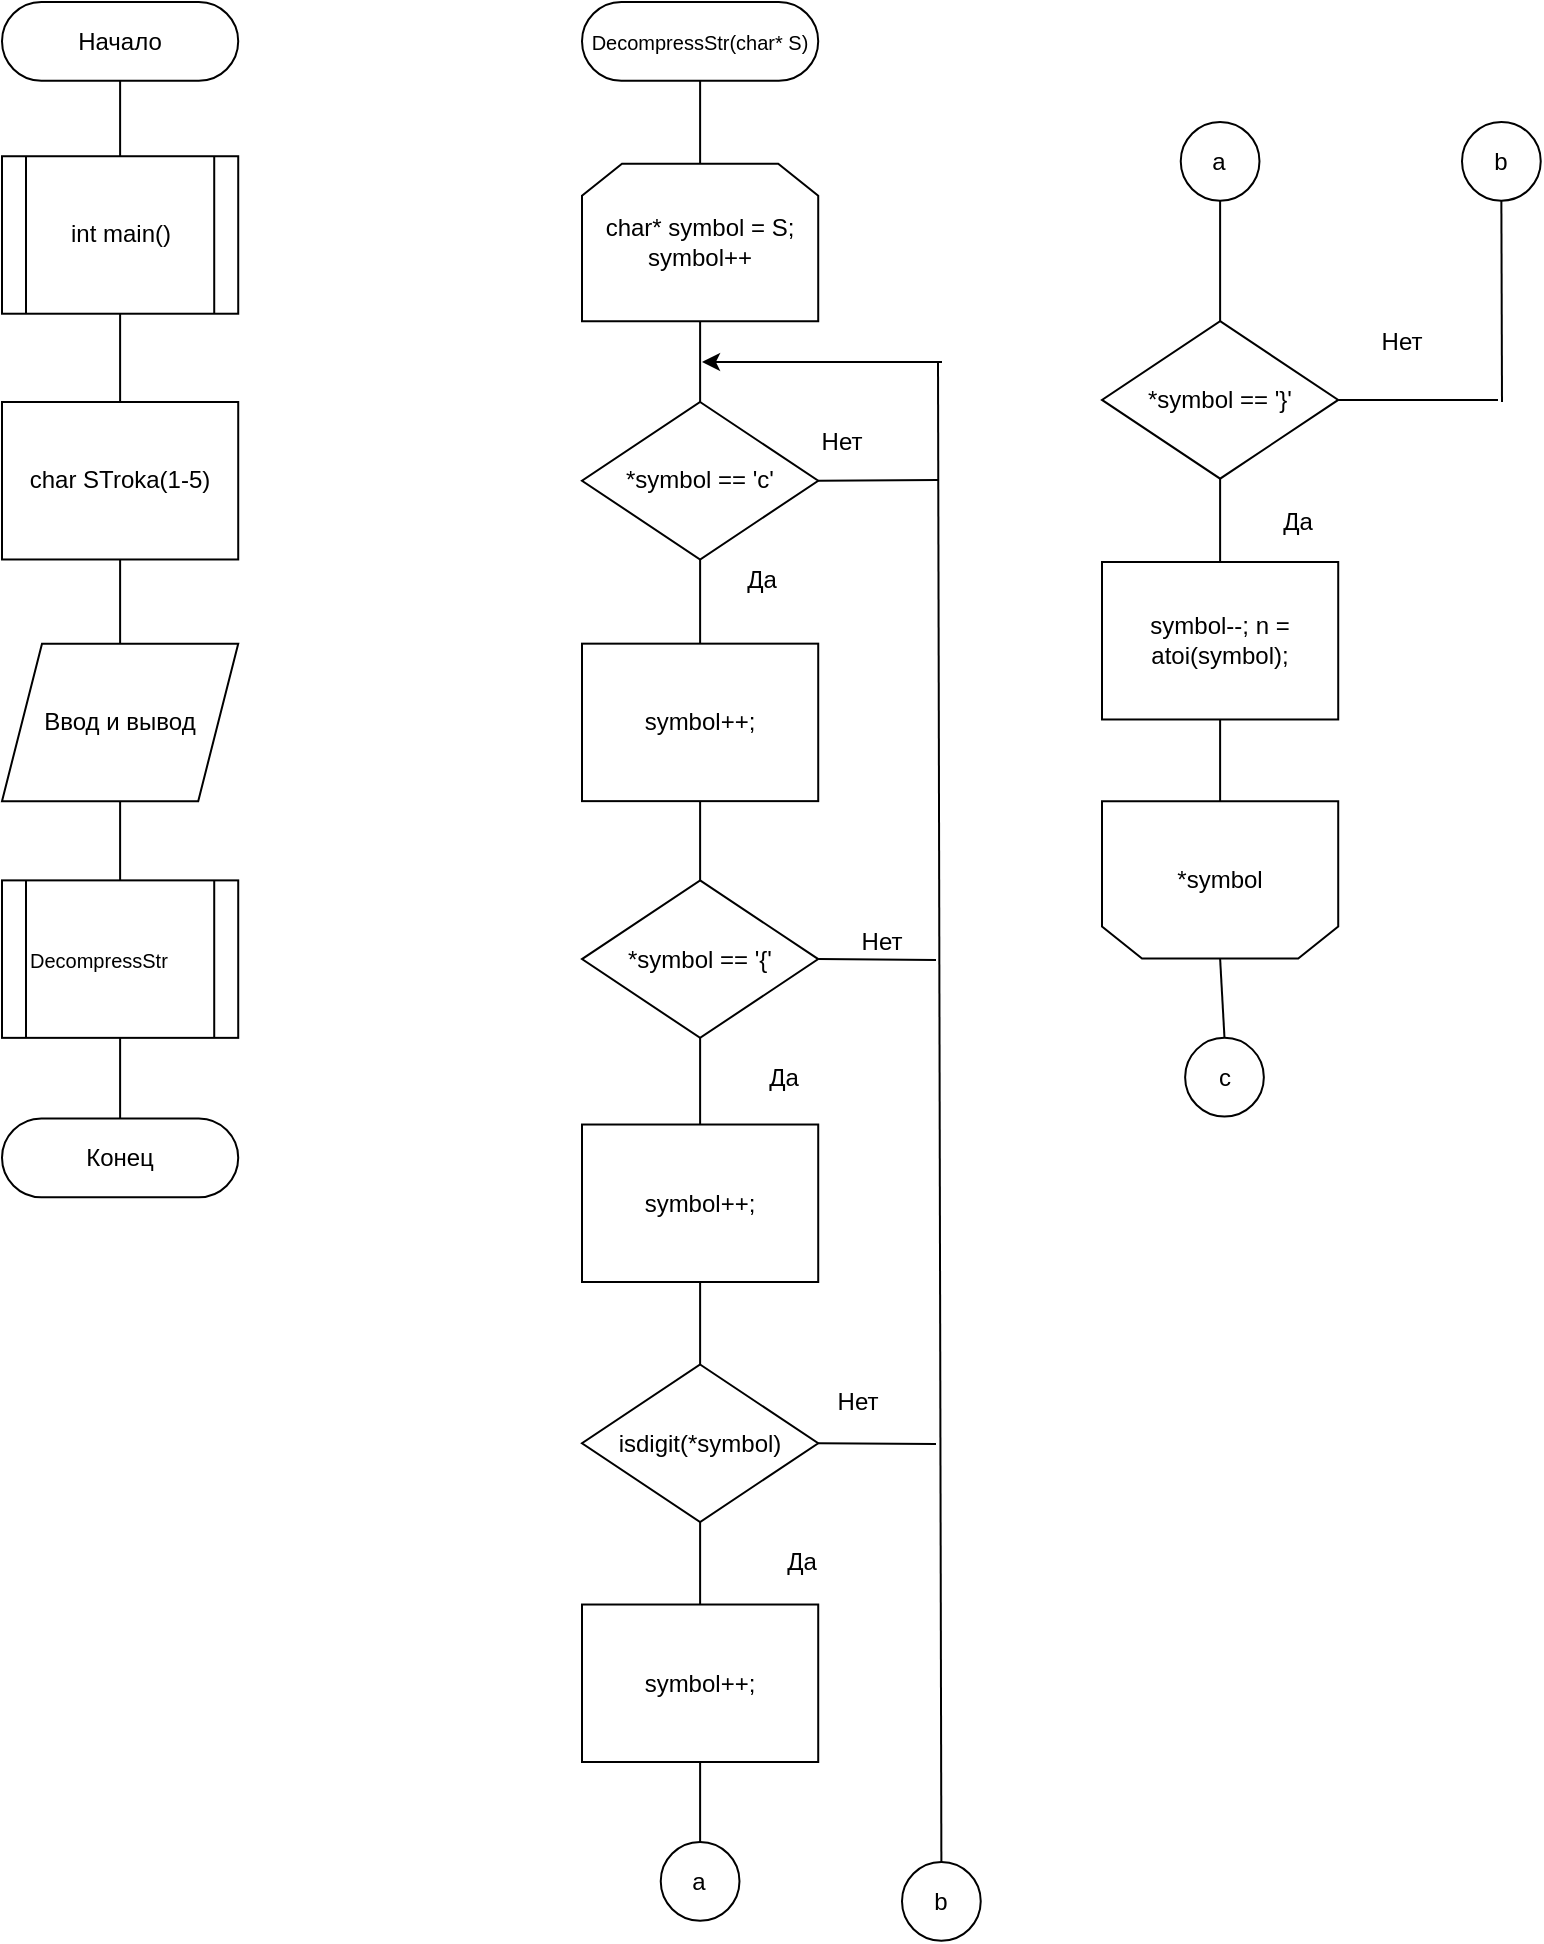 <mxfile version="14.1.8" type="device" pages="2"><diagram id="_dQmf0A7mHWDLDGAvNx4" name="Page-1"><mxGraphModel dx="259" dy="806" grid="1" gridSize="10" guides="1" tooltips="1" connect="1" arrows="1" fold="1" page="1" pageScale="1" pageWidth="827" pageHeight="1169" math="0" shadow="0"><root><mxCell id="0"/><mxCell id="1" parent="0"/><mxCell id="NXM7lhEpZgV6q2Iwx465-6" value="Конец" style="rounded=1;whiteSpace=wrap;html=1;arcSize=50;" parent="1" vertex="1"><mxGeometry x="850" y="558.24" width="118.11" height="39.37" as="geometry"/></mxCell><mxCell id="kLuEVLSj_HPVzrQyvNL9-1" value="Начало" style="rounded=1;whiteSpace=wrap;html=1;arcSize=50;" parent="1" vertex="1"><mxGeometry x="850" width="118.11" height="39.37" as="geometry"/></mxCell><mxCell id="kLuEVLSj_HPVzrQyvNL9-2" value="int main()" style="shape=process;whiteSpace=wrap;html=1;backgroundOutline=1;" parent="1" vertex="1"><mxGeometry x="850" y="77.12" width="118.11" height="78.74" as="geometry"/></mxCell><mxCell id="kLuEVLSj_HPVzrQyvNL9-3" value="char STroka(1-5)" style="rounded=0;whiteSpace=wrap;html=1;" parent="1" vertex="1"><mxGeometry x="850" y="200" width="118.11" height="78.74" as="geometry"/></mxCell><mxCell id="kLuEVLSj_HPVzrQyvNL9-4" value="Ввод и вывод" style="shape=parallelogram;perimeter=parallelogramPerimeter;whiteSpace=wrap;html=1;fixedSize=1;" parent="1" vertex="1"><mxGeometry x="850" y="320.83" width="118.11" height="78.74" as="geometry"/></mxCell><mxCell id="kLuEVLSj_HPVzrQyvNL9-5" value="&lt;div&gt;&lt;span&gt;&lt;font style=&quot;font-size: 10px&quot;&gt;DecompressStr&lt;/font&gt;&lt;/span&gt;&lt;/div&gt;" style="shape=process;whiteSpace=wrap;html=1;backgroundOutline=1;align=left;" parent="1" vertex="1"><mxGeometry x="850" y="439.19" width="118.11" height="78.74" as="geometry"/></mxCell><mxCell id="kLuEVLSj_HPVzrQyvNL9-6" value="symbol++;" style="rounded=0;whiteSpace=wrap;html=1;" parent="1" vertex="1"><mxGeometry x="1140" y="801.26" width="118.11" height="78.74" as="geometry"/></mxCell><mxCell id="kLuEVLSj_HPVzrQyvNL9-7" value="isdigit(*symbol)" style="rhombus;whiteSpace=wrap;html=1;" parent="1" vertex="1"><mxGeometry x="1140" y="681.26" width="118.11" height="78.74" as="geometry"/></mxCell><mxCell id="kLuEVLSj_HPVzrQyvNL9-8" value="symbol++;" style="rounded=0;whiteSpace=wrap;html=1;" parent="1" vertex="1"><mxGeometry x="1140" y="561.26" width="118.11" height="78.74" as="geometry"/></mxCell><mxCell id="kLuEVLSj_HPVzrQyvNL9-9" value="*symbol == '{'" style="rhombus;whiteSpace=wrap;html=1;" parent="1" vertex="1"><mxGeometry x="1140" y="439.19" width="118.11" height="78.74" as="geometry"/></mxCell><mxCell id="kLuEVLSj_HPVzrQyvNL9-10" value="*symbol == 'c'" style="rhombus;whiteSpace=wrap;html=1;" parent="1" vertex="1"><mxGeometry x="1140" y="200" width="118.11" height="78.74" as="geometry"/></mxCell><mxCell id="kLuEVLSj_HPVzrQyvNL9-11" value="symbol++;" style="rounded=0;whiteSpace=wrap;html=1;" parent="1" vertex="1"><mxGeometry x="1140" y="320.83" width="118.11" height="78.74" as="geometry"/></mxCell><mxCell id="kLuEVLSj_HPVzrQyvNL9-12" value="char* symbol = S;&lt;br&gt;symbol++" style="shape=loopLimit;whiteSpace=wrap;html=1;" parent="1" vertex="1"><mxGeometry x="1140" y="80.86" width="118.11" height="78.74" as="geometry"/></mxCell><mxCell id="kLuEVLSj_HPVzrQyvNL9-13" value="&lt;span&gt;&lt;font style=&quot;font-size: 10px&quot;&gt;DecompressStr(char* S)&lt;/font&gt;&lt;/span&gt;" style="rounded=1;whiteSpace=wrap;html=1;arcSize=50;" parent="1" vertex="1"><mxGeometry x="1140" width="118.11" height="39.37" as="geometry"/></mxCell><mxCell id="kLuEVLSj_HPVzrQyvNL9-14" value="*symbol == '}'" style="rhombus;whiteSpace=wrap;html=1;" parent="1" vertex="1"><mxGeometry x="1400" y="159.6" width="118.11" height="78.74" as="geometry"/></mxCell><mxCell id="kLuEVLSj_HPVzrQyvNL9-15" value="symbol--;&#9;&#9;&#9;&#9;&#9;&#9;&#9;n = atoi(symbol);" style="rounded=0;whiteSpace=wrap;html=1;" parent="1" vertex="1"><mxGeometry x="1400" y="280" width="118.11" height="78.74" as="geometry"/></mxCell><mxCell id="kLuEVLSj_HPVzrQyvNL9-16" value="*symbol" style="shape=loopLimit;whiteSpace=wrap;html=1;direction=west;" parent="1" vertex="1"><mxGeometry x="1400" y="399.57" width="118.11" height="78.74" as="geometry"/></mxCell><mxCell id="kLuEVLSj_HPVzrQyvNL9-17" value="a" style="ellipse;whiteSpace=wrap;html=1;" parent="1" vertex="1"><mxGeometry x="1179.37" y="920" width="39.37" height="39.37" as="geometry"/></mxCell><mxCell id="kLuEVLSj_HPVzrQyvNL9-20" value="b" style="ellipse;whiteSpace=wrap;html=1;" parent="1" vertex="1"><mxGeometry x="1580" y="60.0" width="39.37" height="39.37" as="geometry"/></mxCell><mxCell id="kLuEVLSj_HPVzrQyvNL9-21" value="" style="endArrow=none;html=1;entryX=0.5;entryY=1;entryDx=0;entryDy=0;exitX=0.5;exitY=0;exitDx=0;exitDy=0;" parent="1" source="kLuEVLSj_HPVzrQyvNL9-2" target="kLuEVLSj_HPVzrQyvNL9-1" edge="1"><mxGeometry width="50" height="50" relative="1" as="geometry"><mxPoint x="1120" y="280" as="sourcePoint"/><mxPoint x="1170" y="230" as="targetPoint"/></mxGeometry></mxCell><mxCell id="kLuEVLSj_HPVzrQyvNL9-22" value="" style="endArrow=none;html=1;entryX=0.5;entryY=1;entryDx=0;entryDy=0;exitX=0.5;exitY=0;exitDx=0;exitDy=0;" parent="1" source="kLuEVLSj_HPVzrQyvNL9-3" target="kLuEVLSj_HPVzrQyvNL9-2" edge="1"><mxGeometry width="50" height="50" relative="1" as="geometry"><mxPoint x="1120" y="280" as="sourcePoint"/><mxPoint x="1170" y="230" as="targetPoint"/></mxGeometry></mxCell><mxCell id="kLuEVLSj_HPVzrQyvNL9-23" value="" style="endArrow=none;html=1;entryX=0.5;entryY=1;entryDx=0;entryDy=0;exitX=0.5;exitY=0;exitDx=0;exitDy=0;" parent="1" source="kLuEVLSj_HPVzrQyvNL9-4" target="kLuEVLSj_HPVzrQyvNL9-3" edge="1"><mxGeometry width="50" height="50" relative="1" as="geometry"><mxPoint x="1120" y="280" as="sourcePoint"/><mxPoint x="1170" y="230" as="targetPoint"/></mxGeometry></mxCell><mxCell id="kLuEVLSj_HPVzrQyvNL9-24" value="" style="endArrow=none;html=1;entryX=0.5;entryY=1;entryDx=0;entryDy=0;exitX=0.5;exitY=0;exitDx=0;exitDy=0;" parent="1" source="kLuEVLSj_HPVzrQyvNL9-5" target="kLuEVLSj_HPVzrQyvNL9-4" edge="1"><mxGeometry width="50" height="50" relative="1" as="geometry"><mxPoint x="1120" y="280" as="sourcePoint"/><mxPoint x="1170" y="230" as="targetPoint"/></mxGeometry></mxCell><mxCell id="kLuEVLSj_HPVzrQyvNL9-25" value="" style="endArrow=none;html=1;entryX=0.5;entryY=1;entryDx=0;entryDy=0;exitX=0.5;exitY=0;exitDx=0;exitDy=0;" parent="1" source="NXM7lhEpZgV6q2Iwx465-6" target="kLuEVLSj_HPVzrQyvNL9-5" edge="1"><mxGeometry width="50" height="50" relative="1" as="geometry"><mxPoint x="1120" y="280" as="sourcePoint"/><mxPoint x="1170" y="230" as="targetPoint"/></mxGeometry></mxCell><mxCell id="kLuEVLSj_HPVzrQyvNL9-27" value="" style="endArrow=none;html=1;entryX=0.5;entryY=1;entryDx=0;entryDy=0;exitX=0.5;exitY=0;exitDx=0;exitDy=0;" parent="1" source="kLuEVLSj_HPVzrQyvNL9-12" target="kLuEVLSj_HPVzrQyvNL9-13" edge="1"><mxGeometry width="50" height="50" relative="1" as="geometry"><mxPoint x="1120" y="280" as="sourcePoint"/><mxPoint x="1170" y="230" as="targetPoint"/></mxGeometry></mxCell><mxCell id="kLuEVLSj_HPVzrQyvNL9-28" value="" style="endArrow=none;html=1;entryX=0.5;entryY=1;entryDx=0;entryDy=0;exitX=0.5;exitY=0;exitDx=0;exitDy=0;" parent="1" source="kLuEVLSj_HPVzrQyvNL9-10" target="kLuEVLSj_HPVzrQyvNL9-12" edge="1"><mxGeometry width="50" height="50" relative="1" as="geometry"><mxPoint x="1120" y="280" as="sourcePoint"/><mxPoint x="1170" y="230" as="targetPoint"/></mxGeometry></mxCell><mxCell id="kLuEVLSj_HPVzrQyvNL9-29" value="" style="endArrow=none;html=1;entryX=0.5;entryY=1;entryDx=0;entryDy=0;exitX=0.5;exitY=0;exitDx=0;exitDy=0;" parent="1" source="kLuEVLSj_HPVzrQyvNL9-11" target="kLuEVLSj_HPVzrQyvNL9-10" edge="1"><mxGeometry width="50" height="50" relative="1" as="geometry"><mxPoint x="1120" y="280" as="sourcePoint"/><mxPoint x="1170" y="230" as="targetPoint"/></mxGeometry></mxCell><mxCell id="kLuEVLSj_HPVzrQyvNL9-30" value="" style="endArrow=none;html=1;entryX=0.5;entryY=1;entryDx=0;entryDy=0;exitX=0.5;exitY=0;exitDx=0;exitDy=0;" parent="1" source="kLuEVLSj_HPVzrQyvNL9-9" target="kLuEVLSj_HPVzrQyvNL9-11" edge="1"><mxGeometry width="50" height="50" relative="1" as="geometry"><mxPoint x="1120" y="280" as="sourcePoint"/><mxPoint x="1170" y="230" as="targetPoint"/></mxGeometry></mxCell><mxCell id="kLuEVLSj_HPVzrQyvNL9-31" value="" style="endArrow=none;html=1;entryX=0.5;entryY=1;entryDx=0;entryDy=0;exitX=0.5;exitY=0;exitDx=0;exitDy=0;" parent="1" source="kLuEVLSj_HPVzrQyvNL9-8" target="kLuEVLSj_HPVzrQyvNL9-9" edge="1"><mxGeometry width="50" height="50" relative="1" as="geometry"><mxPoint x="1120" y="280" as="sourcePoint"/><mxPoint x="1170" y="230" as="targetPoint"/></mxGeometry></mxCell><mxCell id="kLuEVLSj_HPVzrQyvNL9-32" value="" style="endArrow=none;html=1;entryX=0.5;entryY=1;entryDx=0;entryDy=0;exitX=0.5;exitY=0;exitDx=0;exitDy=0;" parent="1" source="kLuEVLSj_HPVzrQyvNL9-7" target="kLuEVLSj_HPVzrQyvNL9-8" edge="1"><mxGeometry width="50" height="50" relative="1" as="geometry"><mxPoint x="1120" y="380" as="sourcePoint"/><mxPoint x="1170" y="330" as="targetPoint"/></mxGeometry></mxCell><mxCell id="kLuEVLSj_HPVzrQyvNL9-33" value="" style="endArrow=none;html=1;entryX=0.5;entryY=1;entryDx=0;entryDy=0;exitX=0.5;exitY=0;exitDx=0;exitDy=0;" parent="1" source="kLuEVLSj_HPVzrQyvNL9-6" target="kLuEVLSj_HPVzrQyvNL9-7" edge="1"><mxGeometry width="50" height="50" relative="1" as="geometry"><mxPoint x="1120" y="380" as="sourcePoint"/><mxPoint x="1170" y="330" as="targetPoint"/></mxGeometry></mxCell><mxCell id="kLuEVLSj_HPVzrQyvNL9-34" value="" style="endArrow=none;html=1;entryX=0.5;entryY=1;entryDx=0;entryDy=0;exitX=0.5;exitY=0;exitDx=0;exitDy=0;" parent="1" source="kLuEVLSj_HPVzrQyvNL9-17" target="kLuEVLSj_HPVzrQyvNL9-6" edge="1"><mxGeometry width="50" height="50" relative="1" as="geometry"><mxPoint x="1120" y="380" as="sourcePoint"/><mxPoint x="1170" y="330" as="targetPoint"/></mxGeometry></mxCell><mxCell id="kLuEVLSj_HPVzrQyvNL9-35" value="b" style="ellipse;whiteSpace=wrap;html=1;" parent="1" vertex="1"><mxGeometry x="1300" y="930" width="39.37" height="39.37" as="geometry"/></mxCell><mxCell id="kLuEVLSj_HPVzrQyvNL9-36" value="" style="endArrow=none;html=1;exitX=0.5;exitY=0;exitDx=0;exitDy=0;" parent="1" source="kLuEVLSj_HPVzrQyvNL9-35" edge="1"><mxGeometry width="50" height="50" relative="1" as="geometry"><mxPoint x="1160" y="380" as="sourcePoint"/><mxPoint x="1318" y="180" as="targetPoint"/></mxGeometry></mxCell><mxCell id="kLuEVLSj_HPVzrQyvNL9-38" value="" style="endArrow=none;html=1;exitX=1;exitY=0.5;exitDx=0;exitDy=0;" parent="1" source="kLuEVLSj_HPVzrQyvNL9-10" edge="1"><mxGeometry width="50" height="50" relative="1" as="geometry"><mxPoint x="1300" y="350" as="sourcePoint"/><mxPoint x="1318" y="239" as="targetPoint"/></mxGeometry></mxCell><mxCell id="kLuEVLSj_HPVzrQyvNL9-39" value="" style="endArrow=none;html=1;exitX=1;exitY=0.5;exitDx=0;exitDy=0;" parent="1" source="kLuEVLSj_HPVzrQyvNL9-9" edge="1"><mxGeometry width="50" height="50" relative="1" as="geometry"><mxPoint x="1300" y="350" as="sourcePoint"/><mxPoint x="1317" y="479" as="targetPoint"/></mxGeometry></mxCell><mxCell id="kLuEVLSj_HPVzrQyvNL9-40" value="" style="endArrow=none;html=1;exitX=1;exitY=0.5;exitDx=0;exitDy=0;" parent="1" source="kLuEVLSj_HPVzrQyvNL9-7" edge="1"><mxGeometry width="50" height="50" relative="1" as="geometry"><mxPoint x="1300" y="350" as="sourcePoint"/><mxPoint x="1317" y="721" as="targetPoint"/></mxGeometry></mxCell><mxCell id="kLuEVLSj_HPVzrQyvNL9-49" value="" style="endArrow=none;html=1;entryX=0.5;entryY=1;entryDx=0;entryDy=0;exitX=0.5;exitY=0;exitDx=0;exitDy=0;" parent="1" source="kLuEVLSj_HPVzrQyvNL9-15" target="kLuEVLSj_HPVzrQyvNL9-14" edge="1"><mxGeometry width="50" height="50" relative="1" as="geometry"><mxPoint x="1220" y="150" as="sourcePoint"/><mxPoint x="1270" y="100" as="targetPoint"/></mxGeometry></mxCell><mxCell id="kLuEVLSj_HPVzrQyvNL9-50" value="" style="endArrow=none;html=1;entryX=0.5;entryY=1;entryDx=0;entryDy=0;exitX=0.5;exitY=1;exitDx=0;exitDy=0;" parent="1" source="kLuEVLSj_HPVzrQyvNL9-16" target="kLuEVLSj_HPVzrQyvNL9-15" edge="1"><mxGeometry width="50" height="50" relative="1" as="geometry"><mxPoint x="1220" y="150" as="sourcePoint"/><mxPoint x="1270" y="100" as="targetPoint"/></mxGeometry></mxCell><mxCell id="kLuEVLSj_HPVzrQyvNL9-51" value="" style="endArrow=none;html=1;entryX=0.5;entryY=1;entryDx=0;entryDy=0;" parent="1" target="kLuEVLSj_HPVzrQyvNL9-20" edge="1"><mxGeometry width="50" height="50" relative="1" as="geometry"><mxPoint x="1600" y="200" as="sourcePoint"/><mxPoint x="1270" y="100" as="targetPoint"/></mxGeometry></mxCell><mxCell id="kLuEVLSj_HPVzrQyvNL9-52" value="" style="endArrow=none;html=1;exitX=1;exitY=0.5;exitDx=0;exitDy=0;" parent="1" source="kLuEVLSj_HPVzrQyvNL9-14" edge="1"><mxGeometry width="50" height="50" relative="1" as="geometry"><mxPoint x="1220" y="150" as="sourcePoint"/><mxPoint x="1598" y="199" as="targetPoint"/></mxGeometry></mxCell><mxCell id="kLuEVLSj_HPVzrQyvNL9-56" value="с" style="ellipse;whiteSpace=wrap;html=1;" parent="1" vertex="1"><mxGeometry x="1441.56" y="517.93" width="39.37" height="39.37" as="geometry"/></mxCell><mxCell id="kLuEVLSj_HPVzrQyvNL9-57" value="" style="endArrow=none;html=1;entryX=0.5;entryY=0;entryDx=0;entryDy=0;exitX=0.5;exitY=0;exitDx=0;exitDy=0;" parent="1" source="kLuEVLSj_HPVzrQyvNL9-56" target="kLuEVLSj_HPVzrQyvNL9-16" edge="1"><mxGeometry width="50" height="50" relative="1" as="geometry"><mxPoint x="1210" y="240" as="sourcePoint"/><mxPoint x="1260" y="190" as="targetPoint"/></mxGeometry></mxCell><mxCell id="FjDqUfyqFRRzWOvMmXdj-3" value="a" style="ellipse;whiteSpace=wrap;html=1;" parent="1" vertex="1"><mxGeometry x="1439.37" y="60" width="39.37" height="39.37" as="geometry"/></mxCell><mxCell id="wJPBZLswnOrQYZ6R6QK6-5" value="" style="endArrow=none;html=1;entryX=0.5;entryY=1;entryDx=0;entryDy=0;exitX=0.5;exitY=0;exitDx=0;exitDy=0;" edge="1" parent="1" source="kLuEVLSj_HPVzrQyvNL9-14" target="FjDqUfyqFRRzWOvMmXdj-3"><mxGeometry width="50" height="50" relative="1" as="geometry"><mxPoint x="1210" y="340" as="sourcePoint"/><mxPoint x="1260" y="290" as="targetPoint"/></mxGeometry></mxCell><mxCell id="wJPBZLswnOrQYZ6R6QK6-6" value="" style="endArrow=classic;html=1;" edge="1" parent="1"><mxGeometry width="50" height="50" relative="1" as="geometry"><mxPoint x="1320" y="180" as="sourcePoint"/><mxPoint x="1200" y="180" as="targetPoint"/></mxGeometry></mxCell><mxCell id="wJPBZLswnOrQYZ6R6QK6-7" value="Нет" style="text;html=1;strokeColor=none;fillColor=none;align=center;verticalAlign=middle;whiteSpace=wrap;rounded=0;" vertex="1" parent="1"><mxGeometry x="1250" y="210" width="40" height="20" as="geometry"/></mxCell><mxCell id="wJPBZLswnOrQYZ6R6QK6-8" value="Да" style="text;html=1;strokeColor=none;fillColor=none;align=center;verticalAlign=middle;whiteSpace=wrap;rounded=0;" vertex="1" parent="1"><mxGeometry x="1210" y="278.74" width="40" height="20" as="geometry"/></mxCell><mxCell id="wJPBZLswnOrQYZ6R6QK6-9" value="Нет" style="text;html=1;strokeColor=none;fillColor=none;align=center;verticalAlign=middle;whiteSpace=wrap;rounded=0;" vertex="1" parent="1"><mxGeometry x="1270" y="460" width="40" height="20" as="geometry"/></mxCell><mxCell id="wJPBZLswnOrQYZ6R6QK6-10" value="Нет" style="text;html=1;strokeColor=none;fillColor=none;align=center;verticalAlign=middle;whiteSpace=wrap;rounded=0;" vertex="1" parent="1"><mxGeometry x="1258.11" y="690" width="40" height="20" as="geometry"/></mxCell><mxCell id="wJPBZLswnOrQYZ6R6QK6-11" value="Нет" style="text;html=1;strokeColor=none;fillColor=none;align=center;verticalAlign=middle;whiteSpace=wrap;rounded=0;" vertex="1" parent="1"><mxGeometry x="1530" y="160" width="40" height="20" as="geometry"/></mxCell><mxCell id="wJPBZLswnOrQYZ6R6QK6-12" value="Да" style="text;html=1;strokeColor=none;fillColor=none;align=center;verticalAlign=middle;whiteSpace=wrap;rounded=0;" vertex="1" parent="1"><mxGeometry x="1221" y="527.61" width="40" height="20" as="geometry"/></mxCell><mxCell id="wJPBZLswnOrQYZ6R6QK6-13" value="Да" style="text;html=1;strokeColor=none;fillColor=none;align=center;verticalAlign=middle;whiteSpace=wrap;rounded=0;" vertex="1" parent="1"><mxGeometry x="1230" y="770" width="40" height="20" as="geometry"/></mxCell><mxCell id="wJPBZLswnOrQYZ6R6QK6-14" value="Да" style="text;html=1;strokeColor=none;fillColor=none;align=center;verticalAlign=middle;whiteSpace=wrap;rounded=0;" vertex="1" parent="1"><mxGeometry x="1478.11" y="250" width="40" height="20" as="geometry"/></mxCell></root></mxGraphModel></diagram><diagram id="QV7oyelMJ2NbqiU6UJFp" name="Page-2"><mxGraphModel dx="1086" dy="806" grid="1" gridSize="10" guides="1" tooltips="1" connect="1" arrows="1" fold="1" page="1" pageScale="1" pageWidth="827" pageHeight="1169" math="0" shadow="0"><root><mxCell id="7NQNNMh8XC3sq83UF-69-0"/><mxCell id="7NQNNMh8XC3sq83UF-69-1" parent="7NQNNMh8XC3sq83UF-69-0"/><mxCell id="7NQNNMh8XC3sq83UF-69-3" value="char* sym = S&lt;br&gt;sym++;" style="shape=loopLimit;whiteSpace=wrap;html=1;" parent="7NQNNMh8XC3sq83UF-69-1" vertex="1"><mxGeometry x="370.5" y="90" width="101" height="45" as="geometry"/></mxCell><mxCell id="7NQNNMh8XC3sq83UF-69-8" value="c" style="ellipse;whiteSpace=wrap;html=1;aspect=fixed;" parent="7NQNNMh8XC3sq83UF-69-1" vertex="1"><mxGeometry x="401.32" y="10" width="39.37" height="39.37" as="geometry"/></mxCell><mxCell id="7NQNNMh8XC3sq83UF-69-10" value="i = 0; i++" style="shape=loopLimit;whiteSpace=wrap;html=1;" parent="7NQNNMh8XC3sq83UF-69-1" vertex="1"><mxGeometry x="541.44" y="360" width="118.11" height="78.74" as="geometry"/></mxCell><mxCell id="7NQNNMh8XC3sq83UF-69-14" value="cout &lt;&lt; &quot;c&quot;;" style="shape=parallelogram;perimeter=parallelogramPerimeter;whiteSpace=wrap;html=1;fixedSize=1;" parent="7NQNNMh8XC3sq83UF-69-1" vertex="1"><mxGeometry x="541.44" y="480" width="118.11" height="78.74" as="geometry"/></mxCell><mxCell id="7NQNNMh8XC3sq83UF-69-26" value="Конец" style="rounded=1;whiteSpace=wrap;html=1;arcSize=50;" parent="7NQNNMh8XC3sq83UF-69-1" vertex="1"><mxGeometry x="354" y="1000" width="118.11" height="39.37" as="geometry"/></mxCell><mxCell id="T7vE4H0VOnqLdEIjFCZE-1" value="" style="endArrow=none;html=1;entryX=0.5;entryY=1;entryDx=0;entryDy=0;exitX=0.5;exitY=0;exitDx=0;exitDy=0;" parent="7NQNNMh8XC3sq83UF-69-1" target="7NQNNMh8XC3sq83UF-69-3" edge="1"><mxGeometry width="50" height="50" relative="1" as="geometry"><mxPoint x="421" y="160" as="sourcePoint"/><mxPoint x="610" y="400" as="targetPoint"/></mxGeometry></mxCell><mxCell id="xFyE3mefbSpGtNMnhF4E-0" value="char* sym = S&lt;br&gt;sym++;" style="shape=loopLimit;whiteSpace=wrap;html=1;" vertex="1" parent="7NQNNMh8XC3sq83UF-69-1"><mxGeometry x="361.95" y="90" width="118.11" height="78.74" as="geometry"/></mxCell><mxCell id="xFyE3mefbSpGtNMnhF4E-1" value="*sym == 'c'" style="rhombus;whiteSpace=wrap;html=1;" vertex="1" parent="7NQNNMh8XC3sq83UF-69-1"><mxGeometry x="361.95" y="220" width="118.11" height="78.74" as="geometry"/></mxCell><mxCell id="xFyE3mefbSpGtNMnhF4E-2" value="cout &lt;&lt; *sym;" style="shape=parallelogram;perimeter=parallelogramPerimeter;whiteSpace=wrap;html=1;fixedSize=1;" vertex="1" parent="7NQNNMh8XC3sq83UF-69-1"><mxGeometry x="180" y="545" width="118.11" height="78.74" as="geometry"/></mxCell><mxCell id="xFyE3mefbSpGtNMnhF4E-3" value="*sym" style="shape=loopLimit;whiteSpace=wrap;html=1;direction=west;" vertex="1" parent="7NQNNMh8XC3sq83UF-69-1"><mxGeometry x="354" y="881.26" width="118.11" height="78.74" as="geometry"/></mxCell><mxCell id="xFyE3mefbSpGtNMnhF4E-4" value="sym = sym + 3;" style="rounded=0;whiteSpace=wrap;html=1;" vertex="1" parent="7NQNNMh8XC3sq83UF-69-1"><mxGeometry x="541.44" y="720" width="118.11" height="78.74" as="geometry"/></mxCell><mxCell id="xFyE3mefbSpGtNMnhF4E-5" value="&#10;&#10;&lt;span style=&quot;color: rgb(0, 0, 0); font-family: helvetica; font-size: 12px; font-style: normal; font-weight: 400; letter-spacing: normal; text-align: center; text-indent: 0px; text-transform: none; word-spacing: 0px; background-color: rgb(248, 249, 250); display: inline; float: none;&quot;&gt;i &amp;lt; n&lt;/span&gt;&#10;&#10;" style="shape=loopLimit;whiteSpace=wrap;html=1;direction=west;" vertex="1" parent="7NQNNMh8XC3sq83UF-69-1"><mxGeometry x="541.44" y="600" width="118.11" height="78.74" as="geometry"/></mxCell><mxCell id="xFyE3mefbSpGtNMnhF4E-6" value="" style="endArrow=none;html=1;entryX=0.5;entryY=1;entryDx=0;entryDy=0;exitX=0.5;exitY=0;exitDx=0;exitDy=0;" edge="1" parent="7NQNNMh8XC3sq83UF-69-1" source="xFyE3mefbSpGtNMnhF4E-0" target="7NQNNMh8XC3sq83UF-69-8"><mxGeometry width="50" height="50" relative="1" as="geometry"><mxPoint x="390" y="240" as="sourcePoint"/><mxPoint x="440" y="190" as="targetPoint"/></mxGeometry></mxCell><mxCell id="xFyE3mefbSpGtNMnhF4E-7" value="" style="endArrow=none;html=1;entryX=0.5;entryY=1;entryDx=0;entryDy=0;exitX=0.5;exitY=0;exitDx=0;exitDy=0;" edge="1" parent="7NQNNMh8XC3sq83UF-69-1" source="xFyE3mefbSpGtNMnhF4E-1" target="xFyE3mefbSpGtNMnhF4E-0"><mxGeometry width="50" height="50" relative="1" as="geometry"><mxPoint x="390" y="240" as="sourcePoint"/><mxPoint x="440" y="190" as="targetPoint"/></mxGeometry></mxCell><mxCell id="xFyE3mefbSpGtNMnhF4E-8" value="" style="endArrow=none;html=1;entryX=0.5;entryY=1;entryDx=0;entryDy=0;" edge="1" parent="7NQNNMh8XC3sq83UF-69-1" target="xFyE3mefbSpGtNMnhF4E-1"><mxGeometry width="50" height="50" relative="1" as="geometry"><mxPoint x="421" y="320" as="sourcePoint"/><mxPoint x="440" y="290" as="targetPoint"/></mxGeometry></mxCell><mxCell id="xFyE3mefbSpGtNMnhF4E-9" value="" style="endArrow=none;html=1;" edge="1" parent="7NQNNMh8XC3sq83UF-69-1"><mxGeometry width="50" height="50" relative="1" as="geometry"><mxPoint x="240" y="320" as="sourcePoint"/><mxPoint x="600" y="320" as="targetPoint"/></mxGeometry></mxCell><mxCell id="xFyE3mefbSpGtNMnhF4E-10" value="" style="endArrow=none;html=1;exitX=0.5;exitY=0;exitDx=0;exitDy=0;" edge="1" parent="7NQNNMh8XC3sq83UF-69-1" source="7NQNNMh8XC3sq83UF-69-10"><mxGeometry width="50" height="50" relative="1" as="geometry"><mxPoint x="390" y="340" as="sourcePoint"/><mxPoint x="600" y="320" as="targetPoint"/></mxGeometry></mxCell><mxCell id="xFyE3mefbSpGtNMnhF4E-11" value="" style="endArrow=none;html=1;exitX=0.5;exitY=0;exitDx=0;exitDy=0;" edge="1" parent="7NQNNMh8XC3sq83UF-69-1" source="xFyE3mefbSpGtNMnhF4E-2"><mxGeometry width="50" height="50" relative="1" as="geometry"><mxPoint x="390" y="340" as="sourcePoint"/><mxPoint x="240" y="320" as="targetPoint"/></mxGeometry></mxCell><mxCell id="xFyE3mefbSpGtNMnhF4E-12" value="" style="endArrow=none;html=1;exitX=0.5;exitY=0;exitDx=0;exitDy=0;" edge="1" parent="7NQNNMh8XC3sq83UF-69-1" source="7NQNNMh8XC3sq83UF-69-14"><mxGeometry width="50" height="50" relative="1" as="geometry"><mxPoint x="390" y="640" as="sourcePoint"/><mxPoint x="600" y="440" as="targetPoint"/></mxGeometry></mxCell><mxCell id="xFyE3mefbSpGtNMnhF4E-13" value="" style="endArrow=none;html=1;entryX=0.5;entryY=1;entryDx=0;entryDy=0;exitX=0.5;exitY=1;exitDx=0;exitDy=0;" edge="1" parent="7NQNNMh8XC3sq83UF-69-1" source="xFyE3mefbSpGtNMnhF4E-5" target="7NQNNMh8XC3sq83UF-69-14"><mxGeometry width="50" height="50" relative="1" as="geometry"><mxPoint x="390" y="640" as="sourcePoint"/><mxPoint x="440" y="590" as="targetPoint"/></mxGeometry></mxCell><mxCell id="xFyE3mefbSpGtNMnhF4E-14" value="" style="endArrow=none;html=1;entryX=0.5;entryY=0;entryDx=0;entryDy=0;exitX=0.5;exitY=0;exitDx=0;exitDy=0;" edge="1" parent="7NQNNMh8XC3sq83UF-69-1" source="xFyE3mefbSpGtNMnhF4E-4" target="xFyE3mefbSpGtNMnhF4E-5"><mxGeometry width="50" height="50" relative="1" as="geometry"><mxPoint x="390" y="640" as="sourcePoint"/><mxPoint x="440" y="590" as="targetPoint"/></mxGeometry></mxCell><mxCell id="xFyE3mefbSpGtNMnhF4E-15" value="" style="endArrow=none;html=1;entryX=0.5;entryY=1;entryDx=0;entryDy=0;" edge="1" parent="7NQNNMh8XC3sq83UF-69-1" target="xFyE3mefbSpGtNMnhF4E-4"><mxGeometry width="50" height="50" relative="1" as="geometry"><mxPoint x="600" y="840" as="sourcePoint"/><mxPoint x="440" y="590" as="targetPoint"/></mxGeometry></mxCell><mxCell id="xFyE3mefbSpGtNMnhF4E-16" value="" style="endArrow=none;html=1;entryX=0.5;entryY=1;entryDx=0;entryDy=0;" edge="1" parent="7NQNNMh8XC3sq83UF-69-1" target="xFyE3mefbSpGtNMnhF4E-2"><mxGeometry width="50" height="50" relative="1" as="geometry"><mxPoint x="239" y="840" as="sourcePoint"/><mxPoint x="440" y="690" as="targetPoint"/></mxGeometry></mxCell><mxCell id="xFyE3mefbSpGtNMnhF4E-17" value="" style="endArrow=none;html=1;" edge="1" parent="7NQNNMh8XC3sq83UF-69-1"><mxGeometry width="50" height="50" relative="1" as="geometry"><mxPoint x="240" y="840" as="sourcePoint"/><mxPoint x="600" y="840" as="targetPoint"/></mxGeometry></mxCell><mxCell id="xFyE3mefbSpGtNMnhF4E-18" value="" style="endArrow=none;html=1;entryX=0.5;entryY=1;entryDx=0;entryDy=0;" edge="1" parent="7NQNNMh8XC3sq83UF-69-1" target="xFyE3mefbSpGtNMnhF4E-3"><mxGeometry width="50" height="50" relative="1" as="geometry"><mxPoint x="413" y="840" as="sourcePoint"/><mxPoint x="440" y="690" as="targetPoint"/></mxGeometry></mxCell><mxCell id="xFyE3mefbSpGtNMnhF4E-19" value="" style="endArrow=none;html=1;entryX=0.5;entryY=0;entryDx=0;entryDy=0;exitX=0.5;exitY=0;exitDx=0;exitDy=0;" edge="1" parent="7NQNNMh8XC3sq83UF-69-1" source="7NQNNMh8XC3sq83UF-69-26" target="xFyE3mefbSpGtNMnhF4E-3"><mxGeometry width="50" height="50" relative="1" as="geometry"><mxPoint x="390" y="740" as="sourcePoint"/><mxPoint x="440" y="690" as="targetPoint"/></mxGeometry></mxCell><mxCell id="h65rkIj50JGsDsfkgFbQ-0" value="Да" style="text;html=1;strokeColor=none;fillColor=none;align=center;verticalAlign=middle;whiteSpace=wrap;rounded=0;" vertex="1" parent="7NQNNMh8XC3sq83UF-69-1"><mxGeometry x="460" y="290" width="40" height="20" as="geometry"/></mxCell><mxCell id="h65rkIj50JGsDsfkgFbQ-1" value="Нет" style="text;html=1;strokeColor=none;fillColor=none;align=center;verticalAlign=middle;whiteSpace=wrap;rounded=0;" vertex="1" parent="7NQNNMh8XC3sq83UF-69-1"><mxGeometry x="361.95" y="298.74" width="40" height="20" as="geometry"/></mxCell></root></mxGraphModel></diagram></mxfile>